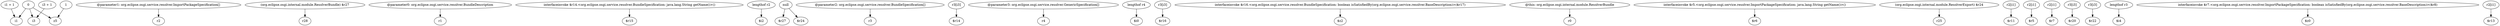 digraph g {
0[label="i1 + 1"]
1[label="i1"]
0->1[label=""]
2[label="0"]
3[label="i3"]
2->3[label=""]
2->1[label=""]
4[label="@parameter1: org.eclipse.osgi.service.resolver.ImportPackageSpecification[]"]
5[label="r2"]
4->5[label=""]
6[label="(org.eclipse.osgi.internal.module.ResolverBundle) $r27"]
7[label="r28"]
6->7[label=""]
8[label="@parameter0: org.eclipse.osgi.service.resolver.BundleDescription"]
9[label="r1"]
8->9[label=""]
10[label="interfaceinvoke $r14.<org.eclipse.osgi.service.resolver.BundleSpecification: java.lang.String getName()>()"]
11[label="$r15"]
10->11[label=""]
12[label="lengthof r2"]
13[label="$i2"]
12->13[label=""]
14[label="i3 + 1"]
14->3[label=""]
15[label="null"]
16[label="$r27"]
15->16[label=""]
17[label="@parameter2: org.eclipse.osgi.service.resolver.BundleSpecification[]"]
18[label="r3"]
17->18[label=""]
19[label="r3[i3]"]
20[label="$r14"]
19->20[label=""]
21[label="@parameter3: org.eclipse.osgi.service.resolver.GenericSpecification[]"]
22[label="r4"]
21->22[label=""]
23[label="lengthof r4"]
24[label="$i0"]
23->24[label=""]
25[label="$r24"]
15->25[label=""]
26[label="r3[i3]"]
27[label="$r16"]
26->27[label=""]
28[label="interfaceinvoke $r16.<org.eclipse.osgi.service.resolver.BundleSpecification: boolean isSatisfiedBy(org.eclipse.osgi.service.resolver.BaseDescription)>($r17)"]
29[label="$z2"]
28->29[label=""]
30[label="@this: org.eclipse.osgi.internal.module.ResolverBundle"]
31[label="r0"]
30->31[label=""]
32[label="1"]
33[label="z5"]
32->33[label=""]
2->33[label=""]
34[label="interfaceinvoke $r5.<org.eclipse.osgi.service.resolver.ImportPackageSpecification: java.lang.String getName()>()"]
35[label="$r6"]
34->35[label=""]
36[label="(org.eclipse.osgi.internal.module.ResolverExport) $r24"]
37[label="r25"]
36->37[label=""]
38[label="r2[i1]"]
39[label="$r11"]
38->39[label=""]
40[label="r2[i1]"]
41[label="$r5"]
40->41[label=""]
42[label="r2[i1]"]
43[label="$r7"]
42->43[label=""]
44[label="r3[i3]"]
45[label="$r20"]
44->45[label=""]
46[label="r3[i3]"]
47[label="$r22"]
46->47[label=""]
48[label="lengthof r3"]
49[label="$i4"]
48->49[label=""]
50[label="interfaceinvoke $r7.<org.eclipse.osgi.service.resolver.ImportPackageSpecification: boolean isSatisfiedBy(org.eclipse.osgi.service.resolver.BaseDescription)>($r8)"]
51[label="$z0"]
50->51[label=""]
52[label="r2[i1]"]
53[label="$r13"]
52->53[label=""]
}